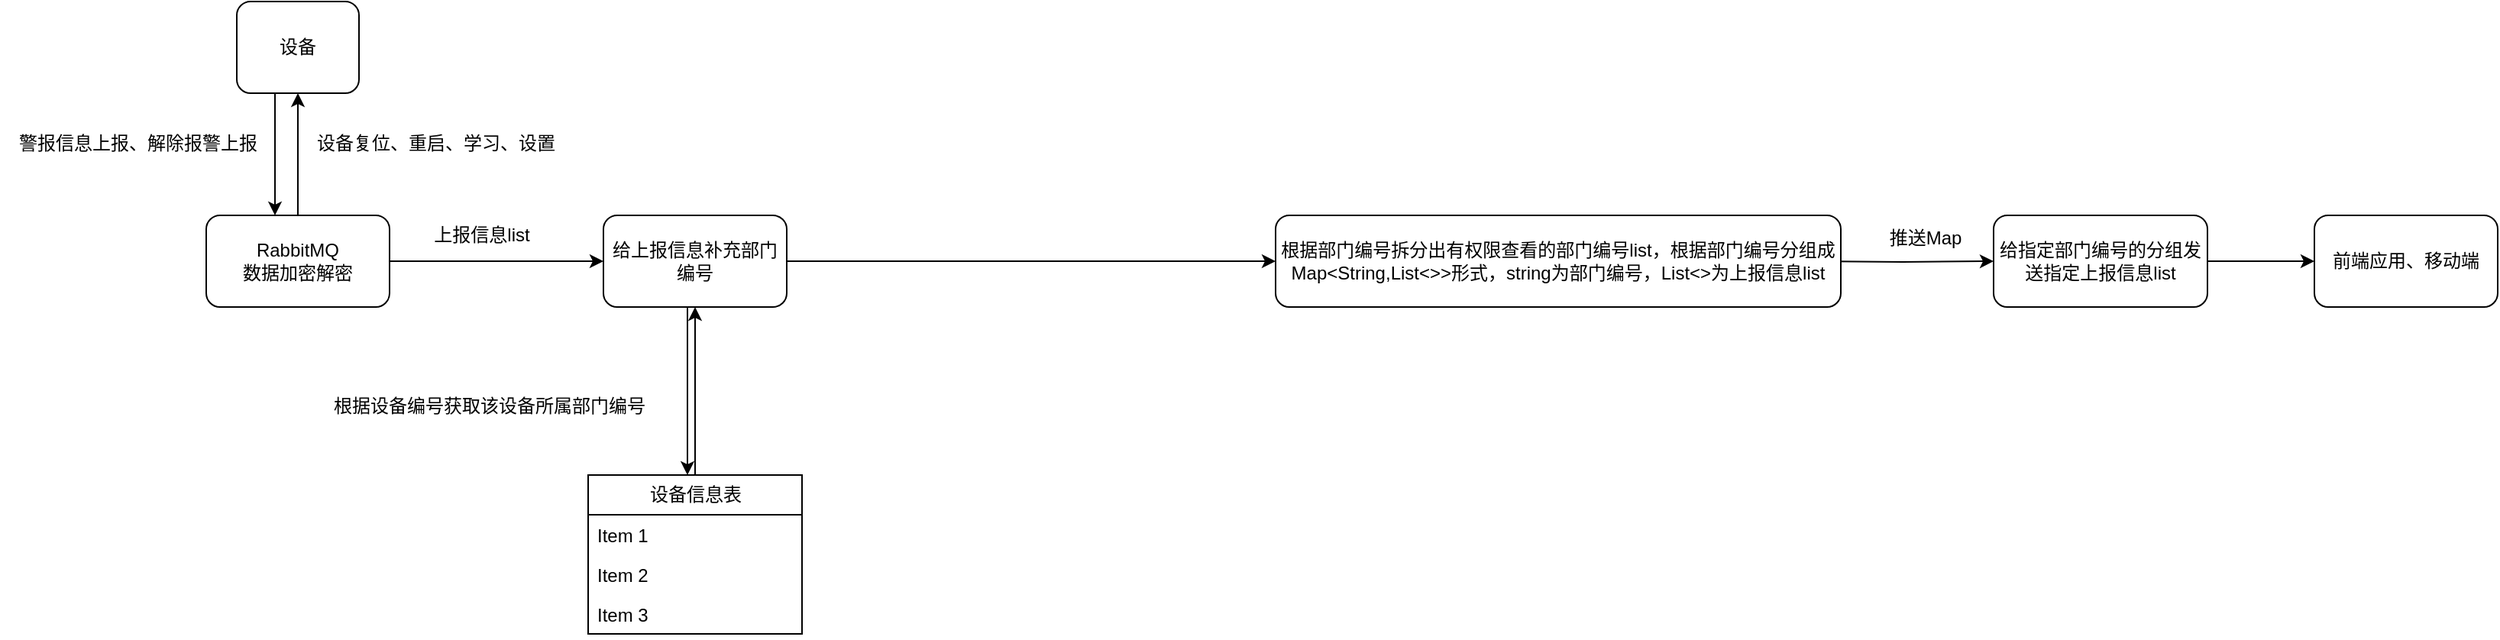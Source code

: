 <mxfile version="22.1.21" type="github">
  <diagram name="Page-1" id="c37626ed-c26b-45fb-9056-f9ebc6bb27b6">
    <mxGraphModel dx="2249" dy="1359" grid="1" gridSize="10" guides="1" tooltips="1" connect="1" arrows="1" fold="1" page="1" pageScale="1" pageWidth="1100" pageHeight="850" background="none" math="0" shadow="0">
      <root>
        <mxCell id="0" />
        <mxCell id="1" parent="0" />
        <mxCell id="BwZW3aH1JovADfxMem91-1" style="edgeStyle=orthogonalEdgeStyle;rounded=0;orthogonalLoop=1;jettySize=auto;html=1;exitX=1;exitY=0.5;exitDx=0;exitDy=0;entryX=0;entryY=0.5;entryDx=0;entryDy=0;" edge="1" parent="1" target="BwZW3aH1JovADfxMem91-9">
          <mxGeometry relative="1" as="geometry">
            <mxPoint x="1150" y="-520" as="sourcePoint" />
          </mxGeometry>
        </mxCell>
        <mxCell id="BwZW3aH1JovADfxMem91-3" style="edgeStyle=orthogonalEdgeStyle;rounded=0;orthogonalLoop=1;jettySize=auto;html=1;exitX=1;exitY=0.5;exitDx=0;exitDy=0;entryX=0;entryY=0.5;entryDx=0;entryDy=0;" edge="1" parent="1" source="BwZW3aH1JovADfxMem91-5">
          <mxGeometry relative="1" as="geometry">
            <mxPoint x="360" y="-520" as="targetPoint" />
          </mxGeometry>
        </mxCell>
        <mxCell id="BwZW3aH1JovADfxMem91-4" style="edgeStyle=orthogonalEdgeStyle;rounded=0;orthogonalLoop=1;jettySize=auto;html=1;exitX=0.5;exitY=0;exitDx=0;exitDy=0;entryX=0.5;entryY=1;entryDx=0;entryDy=0;" edge="1" parent="1" source="BwZW3aH1JovADfxMem91-5" target="BwZW3aH1JovADfxMem91-7">
          <mxGeometry relative="1" as="geometry" />
        </mxCell>
        <mxCell id="BwZW3aH1JovADfxMem91-5" value="RabbitMQ&lt;br&gt;数据加密解密" style="rounded=1;whiteSpace=wrap;html=1;" vertex="1" parent="1">
          <mxGeometry x="100" y="-550" width="120" height="60" as="geometry" />
        </mxCell>
        <mxCell id="BwZW3aH1JovADfxMem91-6" style="edgeStyle=orthogonalEdgeStyle;rounded=0;orthogonalLoop=1;jettySize=auto;html=1;exitX=0.5;exitY=1;exitDx=0;exitDy=0;entryX=0.5;entryY=0;entryDx=0;entryDy=0;" edge="1" parent="1">
          <mxGeometry relative="1" as="geometry">
            <mxPoint x="145" y="-630" as="sourcePoint" />
            <mxPoint x="145" y="-550" as="targetPoint" />
            <Array as="points">
              <mxPoint x="145" y="-600" />
              <mxPoint x="145" y="-600" />
            </Array>
          </mxGeometry>
        </mxCell>
        <mxCell id="BwZW3aH1JovADfxMem91-7" value="设备" style="rounded=1;whiteSpace=wrap;html=1;" vertex="1" parent="1">
          <mxGeometry x="120" y="-690" width="80" height="60" as="geometry" />
        </mxCell>
        <mxCell id="BwZW3aH1JovADfxMem91-8" style="edgeStyle=orthogonalEdgeStyle;rounded=0;orthogonalLoop=1;jettySize=auto;html=1;entryX=0;entryY=0.5;entryDx=0;entryDy=0;" edge="1" parent="1" source="BwZW3aH1JovADfxMem91-9" target="BwZW3aH1JovADfxMem91-12">
          <mxGeometry relative="1" as="geometry" />
        </mxCell>
        <mxCell id="BwZW3aH1JovADfxMem91-9" value="给指定部门编号的分组发送指定上报信息list" style="rounded=1;whiteSpace=wrap;html=1;" vertex="1" parent="1">
          <mxGeometry x="1270" y="-550" width="140" height="60" as="geometry" />
        </mxCell>
        <mxCell id="BwZW3aH1JovADfxMem91-10" value="警报信息上报、解除报警上报" style="text;html=1;align=center;verticalAlign=middle;resizable=0;points=[];autosize=1;strokeColor=none;fillColor=none;" vertex="1" parent="1">
          <mxGeometry x="-35" y="-612" width="180" height="30" as="geometry" />
        </mxCell>
        <mxCell id="BwZW3aH1JovADfxMem91-11" value="设备复位、重启、学习、设置" style="text;html=1;align=center;verticalAlign=middle;resizable=0;points=[];autosize=1;strokeColor=none;fillColor=none;" vertex="1" parent="1">
          <mxGeometry x="160" y="-612" width="180" height="30" as="geometry" />
        </mxCell>
        <mxCell id="BwZW3aH1JovADfxMem91-12" value="前端应用、移动端" style="rounded=1;whiteSpace=wrap;html=1;" vertex="1" parent="1">
          <mxGeometry x="1480" y="-550" width="120" height="60" as="geometry" />
        </mxCell>
        <mxCell id="BwZW3aH1JovADfxMem91-23" style="edgeStyle=orthogonalEdgeStyle;rounded=0;orthogonalLoop=1;jettySize=auto;html=1;exitX=1;exitY=0.5;exitDx=0;exitDy=0;" edge="1" parent="1" source="BwZW3aH1JovADfxMem91-13" target="BwZW3aH1JovADfxMem91-22">
          <mxGeometry relative="1" as="geometry" />
        </mxCell>
        <mxCell id="BwZW3aH1JovADfxMem91-13" value="给上报信息补充部门编号" style="rounded=1;whiteSpace=wrap;html=1;" vertex="1" parent="1">
          <mxGeometry x="360" y="-550" width="120" height="60" as="geometry" />
        </mxCell>
        <mxCell id="BwZW3aH1JovADfxMem91-14" style="edgeStyle=orthogonalEdgeStyle;rounded=0;orthogonalLoop=1;jettySize=auto;html=1;exitX=0.5;exitY=1;exitDx=0;exitDy=0;" edge="1" parent="1">
          <mxGeometry relative="1" as="geometry">
            <mxPoint x="415" y="-490" as="sourcePoint" />
            <mxPoint x="415" y="-380" as="targetPoint" />
          </mxGeometry>
        </mxCell>
        <mxCell id="BwZW3aH1JovADfxMem91-15" style="edgeStyle=orthogonalEdgeStyle;rounded=0;orthogonalLoop=1;jettySize=auto;html=1;exitX=0.5;exitY=0;exitDx=0;exitDy=0;entryX=0.5;entryY=1;entryDx=0;entryDy=0;" edge="1" parent="1" source="BwZW3aH1JovADfxMem91-16">
          <mxGeometry relative="1" as="geometry">
            <mxPoint x="420" y="-490" as="targetPoint" />
          </mxGeometry>
        </mxCell>
        <mxCell id="BwZW3aH1JovADfxMem91-16" value="设备信息表" style="swimlane;fontStyle=0;childLayout=stackLayout;horizontal=1;startSize=26;fillColor=none;horizontalStack=0;resizeParent=1;resizeParentMax=0;resizeLast=0;collapsible=1;marginBottom=0;html=1;" vertex="1" parent="1">
          <mxGeometry x="350" y="-380" width="140" height="104" as="geometry" />
        </mxCell>
        <mxCell id="BwZW3aH1JovADfxMem91-17" value="Item 1" style="text;strokeColor=none;fillColor=none;align=left;verticalAlign=top;spacingLeft=4;spacingRight=4;overflow=hidden;rotatable=0;points=[[0,0.5],[1,0.5]];portConstraint=eastwest;whiteSpace=wrap;html=1;" vertex="1" parent="BwZW3aH1JovADfxMem91-16">
          <mxGeometry y="26" width="140" height="26" as="geometry" />
        </mxCell>
        <mxCell id="BwZW3aH1JovADfxMem91-18" value="Item 2" style="text;strokeColor=none;fillColor=none;align=left;verticalAlign=top;spacingLeft=4;spacingRight=4;overflow=hidden;rotatable=0;points=[[0,0.5],[1,0.5]];portConstraint=eastwest;whiteSpace=wrap;html=1;" vertex="1" parent="BwZW3aH1JovADfxMem91-16">
          <mxGeometry y="52" width="140" height="26" as="geometry" />
        </mxCell>
        <mxCell id="BwZW3aH1JovADfxMem91-19" value="Item 3" style="text;strokeColor=none;fillColor=none;align=left;verticalAlign=top;spacingLeft=4;spacingRight=4;overflow=hidden;rotatable=0;points=[[0,0.5],[1,0.5]];portConstraint=eastwest;whiteSpace=wrap;html=1;" vertex="1" parent="BwZW3aH1JovADfxMem91-16">
          <mxGeometry y="78" width="140" height="26" as="geometry" />
        </mxCell>
        <mxCell id="BwZW3aH1JovADfxMem91-20" value="根据设备编号获取该设备所属部门编号" style="text;html=1;align=center;verticalAlign=middle;resizable=0;points=[];autosize=1;strokeColor=none;fillColor=none;" vertex="1" parent="1">
          <mxGeometry x="170" y="-440" width="230" height="30" as="geometry" />
        </mxCell>
        <mxCell id="BwZW3aH1JovADfxMem91-21" value="上报信息list" style="text;html=1;align=center;verticalAlign=middle;resizable=0;points=[];autosize=1;strokeColor=none;fillColor=none;" vertex="1" parent="1">
          <mxGeometry x="235" y="-552" width="90" height="30" as="geometry" />
        </mxCell>
        <mxCell id="BwZW3aH1JovADfxMem91-22" value="根据部门编号拆分出有权限查看的部门编号list，根据部门编号分组成Map&amp;lt;String,List&amp;lt;&amp;gt;&amp;gt;形式，string为部门编号，List&amp;lt;&amp;gt;为上报信息list" style="rounded=1;whiteSpace=wrap;html=1;" vertex="1" parent="1">
          <mxGeometry x="800" y="-550" width="370" height="60" as="geometry" />
        </mxCell>
        <mxCell id="BwZW3aH1JovADfxMem91-26" value="推送Map" style="text;html=1;align=center;verticalAlign=middle;resizable=0;points=[];autosize=1;strokeColor=none;fillColor=none;" vertex="1" parent="1">
          <mxGeometry x="1190" y="-550" width="70" height="30" as="geometry" />
        </mxCell>
      </root>
    </mxGraphModel>
  </diagram>
</mxfile>
